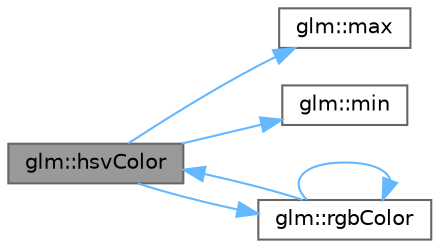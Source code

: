digraph "glm::hsvColor"
{
 // LATEX_PDF_SIZE
  bgcolor="transparent";
  edge [fontname=Helvetica,fontsize=10,labelfontname=Helvetica,labelfontsize=10];
  node [fontname=Helvetica,fontsize=10,shape=box,height=0.2,width=0.4];
  rankdir="LR";
  Node1 [id="Node000001",label="glm::hsvColor",height=0.2,width=0.4,color="gray40", fillcolor="grey60", style="filled", fontcolor="black",tooltip=" "];
  Node1 -> Node2 [id="edge11_Node000001_Node000002",color="steelblue1",style="solid",tooltip=" "];
  Node2 [id="Node000002",label="glm::max",height=0.2,width=0.4,color="grey40", fillcolor="white", style="filled",URL="$group__core__func__common.html#gae02d42887fc5570451f880e3c624b9ac",tooltip=" "];
  Node1 -> Node3 [id="edge12_Node000001_Node000003",color="steelblue1",style="solid",tooltip=" "];
  Node3 [id="Node000003",label="glm::min",height=0.2,width=0.4,color="grey40", fillcolor="white", style="filled",URL="$group__core__func__common.html#ga6cf8098827054a270ee36b18e30d471d",tooltip=" "];
  Node1 -> Node4 [id="edge13_Node000001_Node000004",color="steelblue1",style="solid",tooltip=" "];
  Node4 [id="Node000004",label="glm::rgbColor",height=0.2,width=0.4,color="grey40", fillcolor="white", style="filled",URL="$group__gtx__color__space.html#ga4f9e373913d733dce0807df389f7d2b0",tooltip=" "];
  Node4 -> Node1 [id="edge14_Node000004_Node000001",color="steelblue1",style="solid",tooltip=" "];
  Node4 -> Node4 [id="edge15_Node000004_Node000004",color="steelblue1",style="solid",tooltip=" "];
}
